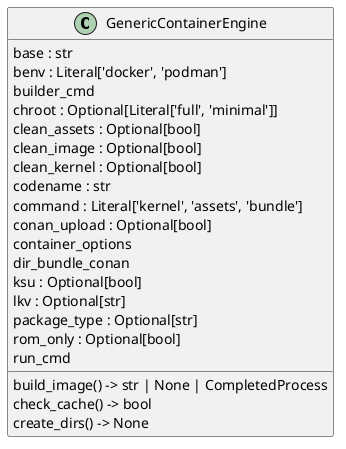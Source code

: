@startuml classes
set namespaceSeparator none
class "GenericContainerEngine" as engines.generic_container.GenericContainerEngine {
  base : str
  benv : Literal['docker', 'podman']
  builder_cmd
  chroot : Optional[Literal['full', 'minimal']]
  clean_assets : Optional[bool]
  clean_image : Optional[bool]
  clean_kernel : Optional[bool]
  codename : str
  command : Literal['kernel', 'assets', 'bundle']
  conan_upload : Optional[bool]
  container_options
  dir_bundle_conan
  ksu : Optional[bool]
  lkv : Optional[str]
  package_type : Optional[str]
  rom_only : Optional[bool]
  run_cmd
  build_image() -> str | None | CompletedProcess
  check_cache() -> bool
  create_dirs() -> None
}
@enduml
